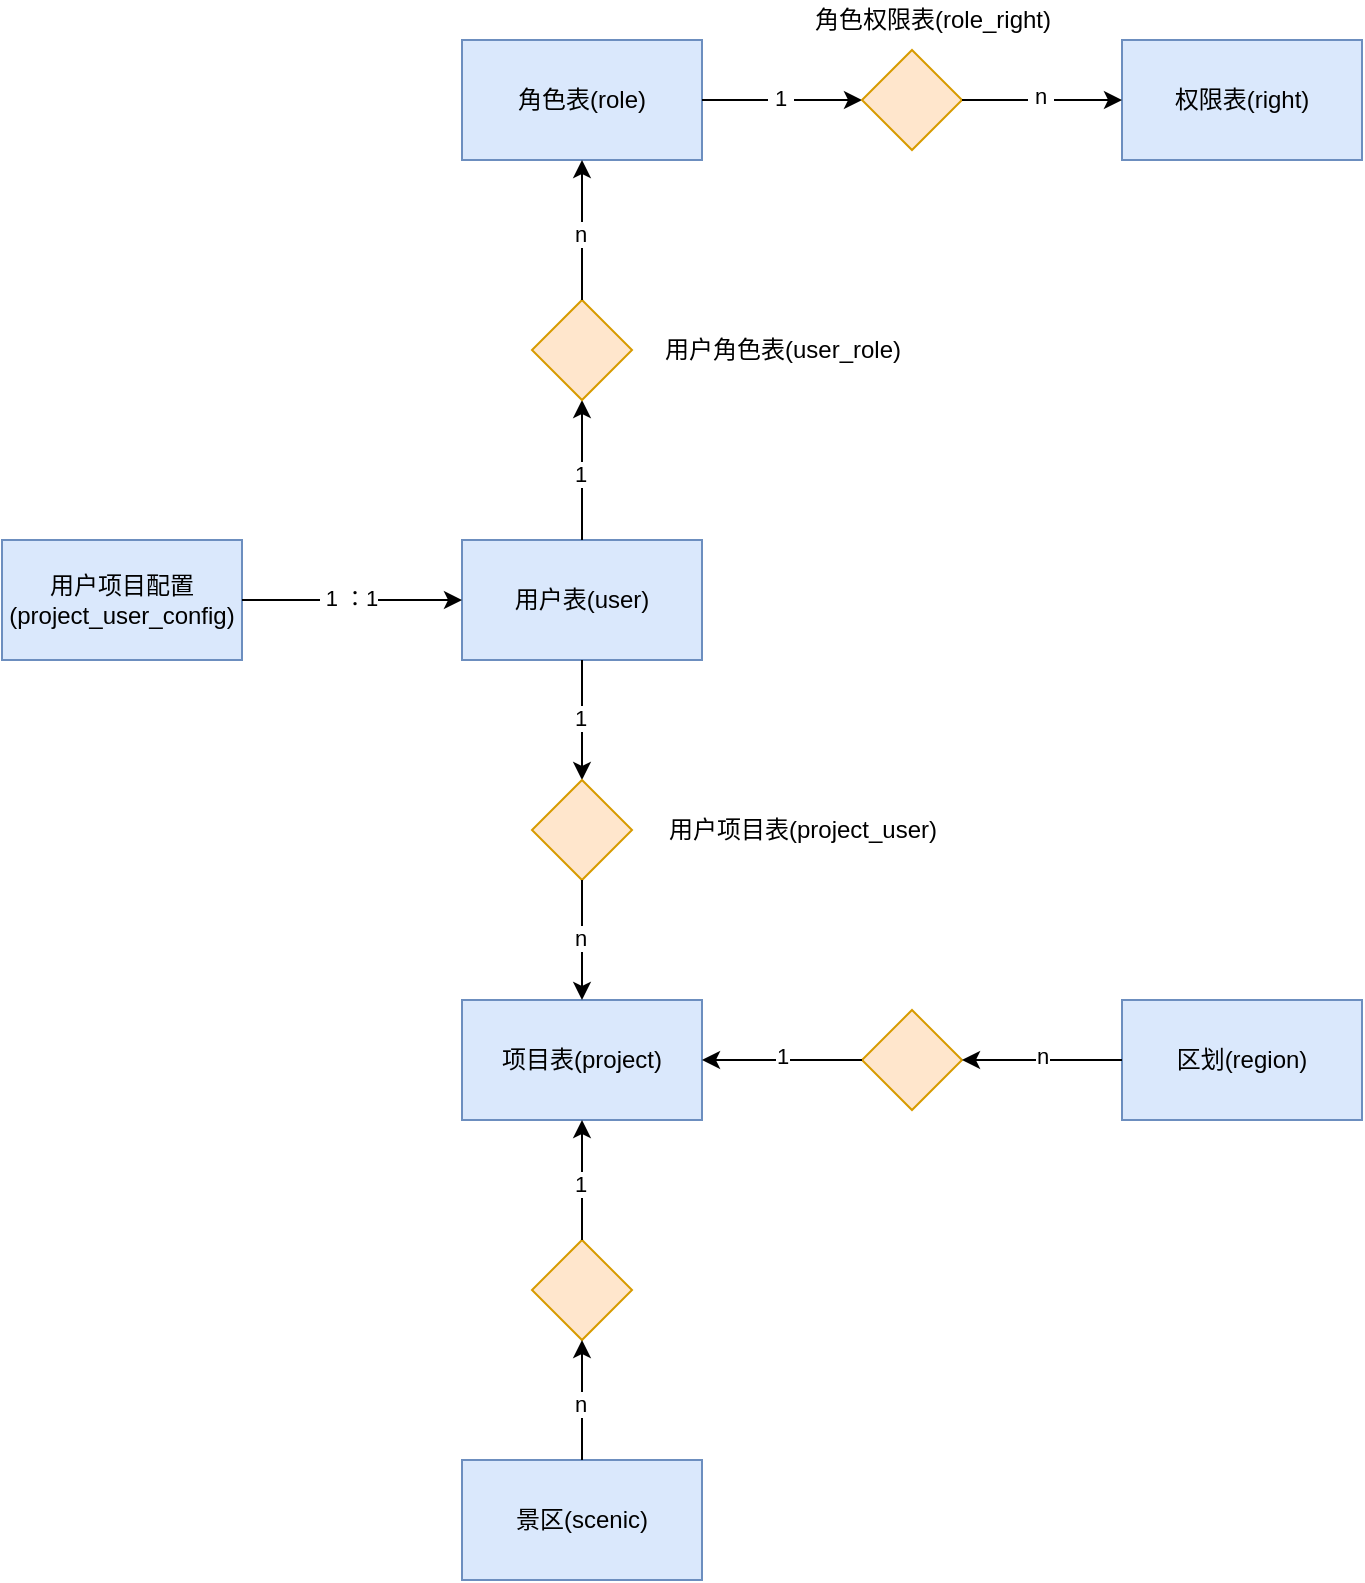 <mxfile version="13.10.2" type="github">
  <diagram id="jSfyrHMaqYscW3Hgkhtl" name="Page-1">
    <mxGraphModel dx="1584" dy="920" grid="1" gridSize="10" guides="1" tooltips="1" connect="1" arrows="1" fold="1" page="0" pageScale="1" pageWidth="827" pageHeight="1169" math="0" shadow="0">
      <root>
        <mxCell id="0" />
        <mxCell id="1" parent="0" />
        <mxCell id="ntpL3JNamJc1o5I3P88G-1" value="用户表(user)" style="rounded=0;whiteSpace=wrap;html=1;fillColor=#dae8fc;strokeColor=#6c8ebf;" vertex="1" parent="1">
          <mxGeometry x="240" y="270" width="120" height="60" as="geometry" />
        </mxCell>
        <mxCell id="ntpL3JNamJc1o5I3P88G-2" value="项目表(project)" style="rounded=0;whiteSpace=wrap;html=1;fillColor=#dae8fc;strokeColor=#6c8ebf;" vertex="1" parent="1">
          <mxGeometry x="240" y="500" width="120" height="60" as="geometry" />
        </mxCell>
        <mxCell id="ntpL3JNamJc1o5I3P88G-4" value="景区(scenic)" style="rounded=0;whiteSpace=wrap;html=1;fillColor=#dae8fc;strokeColor=#6c8ebf;" vertex="1" parent="1">
          <mxGeometry x="240" y="730" width="120" height="60" as="geometry" />
        </mxCell>
        <mxCell id="ntpL3JNamJc1o5I3P88G-5" value="" style="rhombus;whiteSpace=wrap;html=1;fillColor=#ffe6cc;strokeColor=#d79b00;" vertex="1" parent="1">
          <mxGeometry x="275" y="620" width="50" height="50" as="geometry" />
        </mxCell>
        <mxCell id="ntpL3JNamJc1o5I3P88G-12" value="用户项目配置(project_user_config)" style="rounded=0;whiteSpace=wrap;html=1;fillColor=#dae8fc;strokeColor=#6c8ebf;" vertex="1" parent="1">
          <mxGeometry x="10" y="270" width="120" height="60" as="geometry" />
        </mxCell>
        <mxCell id="ntpL3JNamJc1o5I3P88G-13" value="" style="endArrow=classic;html=1;exitX=0.5;exitY=1;exitDx=0;exitDy=0;entryX=0.5;entryY=0;entryDx=0;entryDy=0;" edge="1" parent="1" source="ntpL3JNamJc1o5I3P88G-1" target="ntpL3JNamJc1o5I3P88G-15">
          <mxGeometry width="50" height="50" relative="1" as="geometry">
            <mxPoint x="80" y="570" as="sourcePoint" />
            <mxPoint x="300" y="380" as="targetPoint" />
          </mxGeometry>
        </mxCell>
        <mxCell id="ntpL3JNamJc1o5I3P88G-14" value="1" style="edgeLabel;html=1;align=center;verticalAlign=middle;resizable=0;points=[];" vertex="1" connectable="0" parent="ntpL3JNamJc1o5I3P88G-13">
          <mxGeometry x="-0.04" y="-1" relative="1" as="geometry">
            <mxPoint as="offset" />
          </mxGeometry>
        </mxCell>
        <mxCell id="ntpL3JNamJc1o5I3P88G-15" value="" style="rhombus;whiteSpace=wrap;html=1;fillColor=#ffe6cc;strokeColor=#d79b00;" vertex="1" parent="1">
          <mxGeometry x="275" y="390" width="50" height="50" as="geometry" />
        </mxCell>
        <mxCell id="ntpL3JNamJc1o5I3P88G-16" value="" style="endArrow=classic;html=1;exitX=0.5;exitY=1;exitDx=0;exitDy=0;entryX=0.5;entryY=0;entryDx=0;entryDy=0;" edge="1" parent="1" source="ntpL3JNamJc1o5I3P88G-15" target="ntpL3JNamJc1o5I3P88G-2">
          <mxGeometry width="50" height="50" relative="1" as="geometry">
            <mxPoint x="380" y="430" as="sourcePoint" />
            <mxPoint x="380" y="480" as="targetPoint" />
          </mxGeometry>
        </mxCell>
        <mxCell id="ntpL3JNamJc1o5I3P88G-17" value="n" style="edgeLabel;html=1;align=center;verticalAlign=middle;resizable=0;points=[];" vertex="1" connectable="0" parent="ntpL3JNamJc1o5I3P88G-16">
          <mxGeometry x="-0.04" y="-1" relative="1" as="geometry">
            <mxPoint as="offset" />
          </mxGeometry>
        </mxCell>
        <mxCell id="ntpL3JNamJc1o5I3P88G-18" value="用户项目表(project_user)" style="text;html=1;align=center;verticalAlign=middle;resizable=0;points=[];autosize=1;" vertex="1" parent="1">
          <mxGeometry x="335" y="405" width="150" height="20" as="geometry" />
        </mxCell>
        <mxCell id="ntpL3JNamJc1o5I3P88G-20" value="" style="endArrow=classic;html=1;exitX=0.5;exitY=0;exitDx=0;exitDy=0;" edge="1" parent="1" source="ntpL3JNamJc1o5I3P88G-5" target="ntpL3JNamJc1o5I3P88G-2">
          <mxGeometry width="50" height="50" relative="1" as="geometry">
            <mxPoint x="540" y="470" as="sourcePoint" />
            <mxPoint x="590" y="420" as="targetPoint" />
          </mxGeometry>
        </mxCell>
        <mxCell id="ntpL3JNamJc1o5I3P88G-21" value="1" style="edgeLabel;html=1;align=center;verticalAlign=middle;resizable=0;points=[];" vertex="1" connectable="0" parent="ntpL3JNamJc1o5I3P88G-20">
          <mxGeometry x="-0.067" y="-2" relative="1" as="geometry">
            <mxPoint x="-3" as="offset" />
          </mxGeometry>
        </mxCell>
        <mxCell id="ntpL3JNamJc1o5I3P88G-22" value="" style="endArrow=classic;html=1;exitX=0.5;exitY=0;exitDx=0;exitDy=0;entryX=0.5;entryY=1;entryDx=0;entryDy=0;" edge="1" parent="1" source="ntpL3JNamJc1o5I3P88G-4" target="ntpL3JNamJc1o5I3P88G-5">
          <mxGeometry width="50" height="50" relative="1" as="geometry">
            <mxPoint x="440" y="730" as="sourcePoint" />
            <mxPoint x="440" y="670" as="targetPoint" />
          </mxGeometry>
        </mxCell>
        <mxCell id="ntpL3JNamJc1o5I3P88G-23" value="n" style="edgeLabel;html=1;align=center;verticalAlign=middle;resizable=0;points=[];" vertex="1" connectable="0" parent="ntpL3JNamJc1o5I3P88G-22">
          <mxGeometry x="-0.067" y="-2" relative="1" as="geometry">
            <mxPoint x="-3" as="offset" />
          </mxGeometry>
        </mxCell>
        <mxCell id="ntpL3JNamJc1o5I3P88G-24" value="角色表(role)" style="rounded=0;whiteSpace=wrap;html=1;fillColor=#dae8fc;strokeColor=#6c8ebf;" vertex="1" parent="1">
          <mxGeometry x="240" y="20" width="120" height="60" as="geometry" />
        </mxCell>
        <mxCell id="ntpL3JNamJc1o5I3P88G-25" value="权限表(right)" style="rounded=0;whiteSpace=wrap;html=1;fillColor=#dae8fc;strokeColor=#6c8ebf;" vertex="1" parent="1">
          <mxGeometry x="570" y="20" width="120" height="60" as="geometry" />
        </mxCell>
        <mxCell id="ntpL3JNamJc1o5I3P88G-26" value="" style="endArrow=classic;html=1;exitX=1;exitY=0.5;exitDx=0;exitDy=0;entryX=0;entryY=0.5;entryDx=0;entryDy=0;" edge="1" parent="1" target="ntpL3JNamJc1o5I3P88G-28" source="ntpL3JNamJc1o5I3P88G-24">
          <mxGeometry width="50" height="50" relative="1" as="geometry">
            <mxPoint x="625" y="165" as="sourcePoint" />
            <mxPoint x="625" y="215" as="targetPoint" />
          </mxGeometry>
        </mxCell>
        <mxCell id="ntpL3JNamJc1o5I3P88G-27" value="&amp;nbsp;1&amp;nbsp;" style="edgeLabel;html=1;align=center;verticalAlign=middle;resizable=0;points=[];" vertex="1" connectable="0" parent="ntpL3JNamJc1o5I3P88G-26">
          <mxGeometry x="-0.04" y="-1" relative="1" as="geometry">
            <mxPoint y="-2" as="offset" />
          </mxGeometry>
        </mxCell>
        <mxCell id="ntpL3JNamJc1o5I3P88G-28" value="" style="rhombus;whiteSpace=wrap;html=1;fillColor=#ffe6cc;strokeColor=#d79b00;" vertex="1" parent="1">
          <mxGeometry x="440" y="25" width="50" height="50" as="geometry" />
        </mxCell>
        <mxCell id="ntpL3JNamJc1o5I3P88G-29" value="" style="endArrow=classic;html=1;exitX=1;exitY=0.5;exitDx=0;exitDy=0;entryX=0;entryY=0.5;entryDx=0;entryDy=0;" edge="1" parent="1" source="ntpL3JNamJc1o5I3P88G-28" target="ntpL3JNamJc1o5I3P88G-25">
          <mxGeometry width="50" height="50" relative="1" as="geometry">
            <mxPoint x="705" y="265" as="sourcePoint" />
            <mxPoint x="625" y="335" as="targetPoint" />
          </mxGeometry>
        </mxCell>
        <mxCell id="ntpL3JNamJc1o5I3P88G-30" value="&amp;nbsp;n&amp;nbsp;" style="edgeLabel;html=1;align=center;verticalAlign=middle;resizable=0;points=[];" vertex="1" connectable="0" parent="ntpL3JNamJc1o5I3P88G-29">
          <mxGeometry x="-0.04" y="-1" relative="1" as="geometry">
            <mxPoint y="-3" as="offset" />
          </mxGeometry>
        </mxCell>
        <mxCell id="ntpL3JNamJc1o5I3P88G-31" value="角色权限表(role_right)" style="text;html=1;align=center;verticalAlign=middle;resizable=0;points=[];autosize=1;" vertex="1" parent="1">
          <mxGeometry x="410" width="130" height="20" as="geometry" />
        </mxCell>
        <mxCell id="ntpL3JNamJc1o5I3P88G-33" value="" style="endArrow=classic;html=1;exitX=0.5;exitY=0;exitDx=0;exitDy=0;entryX=0.5;entryY=1;entryDx=0;entryDy=0;" edge="1" parent="1" target="ntpL3JNamJc1o5I3P88G-35" source="ntpL3JNamJc1o5I3P88G-1">
          <mxGeometry width="50" height="50" relative="1" as="geometry">
            <mxPoint x="715" y="290" as="sourcePoint" />
            <mxPoint x="715" y="340" as="targetPoint" />
          </mxGeometry>
        </mxCell>
        <mxCell id="ntpL3JNamJc1o5I3P88G-34" value="1" style="edgeLabel;html=1;align=center;verticalAlign=middle;resizable=0;points=[];" vertex="1" connectable="0" parent="ntpL3JNamJc1o5I3P88G-33">
          <mxGeometry x="-0.04" y="-1" relative="1" as="geometry">
            <mxPoint x="-2" as="offset" />
          </mxGeometry>
        </mxCell>
        <mxCell id="ntpL3JNamJc1o5I3P88G-35" value="" style="rhombus;whiteSpace=wrap;html=1;fillColor=#ffe6cc;strokeColor=#d79b00;" vertex="1" parent="1">
          <mxGeometry x="275" y="150" width="50" height="50" as="geometry" />
        </mxCell>
        <mxCell id="ntpL3JNamJc1o5I3P88G-36" value="" style="endArrow=classic;html=1;entryX=0.5;entryY=1;entryDx=0;entryDy=0;" edge="1" parent="1" target="ntpL3JNamJc1o5I3P88G-24">
          <mxGeometry width="50" height="50" relative="1" as="geometry">
            <mxPoint x="300" y="150" as="sourcePoint" />
            <mxPoint x="715" y="460" as="targetPoint" />
          </mxGeometry>
        </mxCell>
        <mxCell id="ntpL3JNamJc1o5I3P88G-37" value="n" style="edgeLabel;html=1;align=center;verticalAlign=middle;resizable=0;points=[];" vertex="1" connectable="0" parent="ntpL3JNamJc1o5I3P88G-36">
          <mxGeometry x="-0.04" y="-1" relative="1" as="geometry">
            <mxPoint x="-2" as="offset" />
          </mxGeometry>
        </mxCell>
        <mxCell id="ntpL3JNamJc1o5I3P88G-38" value="用户角色表(user_role)" style="text;html=1;align=center;verticalAlign=middle;resizable=0;points=[];autosize=1;" vertex="1" parent="1">
          <mxGeometry x="335" y="165" width="130" height="20" as="geometry" />
        </mxCell>
        <mxCell id="ntpL3JNamJc1o5I3P88G-39" value="区划(region)" style="rounded=0;whiteSpace=wrap;html=1;fillColor=#dae8fc;strokeColor=#6c8ebf;" vertex="1" parent="1">
          <mxGeometry x="570" y="500" width="120" height="60" as="geometry" />
        </mxCell>
        <mxCell id="ntpL3JNamJc1o5I3P88G-41" value="" style="rhombus;whiteSpace=wrap;html=1;fillColor=#ffe6cc;strokeColor=#d79b00;" vertex="1" parent="1">
          <mxGeometry x="440" y="505" width="50" height="50" as="geometry" />
        </mxCell>
        <mxCell id="ntpL3JNamJc1o5I3P88G-42" value="" style="endArrow=classic;html=1;exitX=0;exitY=0.5;exitDx=0;exitDy=0;entryX=1;entryY=0.5;entryDx=0;entryDy=0;" edge="1" parent="1" source="ntpL3JNamJc1o5I3P88G-41" target="ntpL3JNamJc1o5I3P88G-2">
          <mxGeometry width="50" height="50" relative="1" as="geometry">
            <mxPoint x="725" y="480" as="sourcePoint" />
            <mxPoint x="485" y="570" as="targetPoint" />
          </mxGeometry>
        </mxCell>
        <mxCell id="ntpL3JNamJc1o5I3P88G-43" value="1" style="edgeLabel;html=1;align=center;verticalAlign=middle;resizable=0;points=[];" vertex="1" connectable="0" parent="ntpL3JNamJc1o5I3P88G-42">
          <mxGeometry x="-0.067" y="-2" relative="1" as="geometry">
            <mxPoint x="-3" as="offset" />
          </mxGeometry>
        </mxCell>
        <mxCell id="ntpL3JNamJc1o5I3P88G-44" value="" style="endArrow=classic;html=1;exitX=0;exitY=0.5;exitDx=0;exitDy=0;entryX=1;entryY=0.5;entryDx=0;entryDy=0;" edge="1" parent="1" target="ntpL3JNamJc1o5I3P88G-41" source="ntpL3JNamJc1o5I3P88G-39">
          <mxGeometry width="50" height="50" relative="1" as="geometry">
            <mxPoint x="485" y="740" as="sourcePoint" />
            <mxPoint x="625" y="680" as="targetPoint" />
          </mxGeometry>
        </mxCell>
        <mxCell id="ntpL3JNamJc1o5I3P88G-45" value="n" style="edgeLabel;html=1;align=center;verticalAlign=middle;resizable=0;points=[];" vertex="1" connectable="0" parent="ntpL3JNamJc1o5I3P88G-44">
          <mxGeometry x="-0.067" y="-2" relative="1" as="geometry">
            <mxPoint x="-3" as="offset" />
          </mxGeometry>
        </mxCell>
        <mxCell id="ntpL3JNamJc1o5I3P88G-46" value="" style="endArrow=classic;html=1;exitX=1;exitY=0.5;exitDx=0;exitDy=0;entryX=0;entryY=0.5;entryDx=0;entryDy=0;" edge="1" parent="1" source="ntpL3JNamJc1o5I3P88G-12" target="ntpL3JNamJc1o5I3P88G-1">
          <mxGeometry width="50" height="50" relative="1" as="geometry">
            <mxPoint x="370" y="60" as="sourcePoint" />
            <mxPoint x="450" y="60" as="targetPoint" />
          </mxGeometry>
        </mxCell>
        <mxCell id="ntpL3JNamJc1o5I3P88G-47" value="&amp;nbsp;1 ：1" style="edgeLabel;html=1;align=center;verticalAlign=middle;resizable=0;points=[];" vertex="1" connectable="0" parent="ntpL3JNamJc1o5I3P88G-46">
          <mxGeometry x="-0.04" y="-1" relative="1" as="geometry">
            <mxPoint y="-2" as="offset" />
          </mxGeometry>
        </mxCell>
      </root>
    </mxGraphModel>
  </diagram>
</mxfile>
